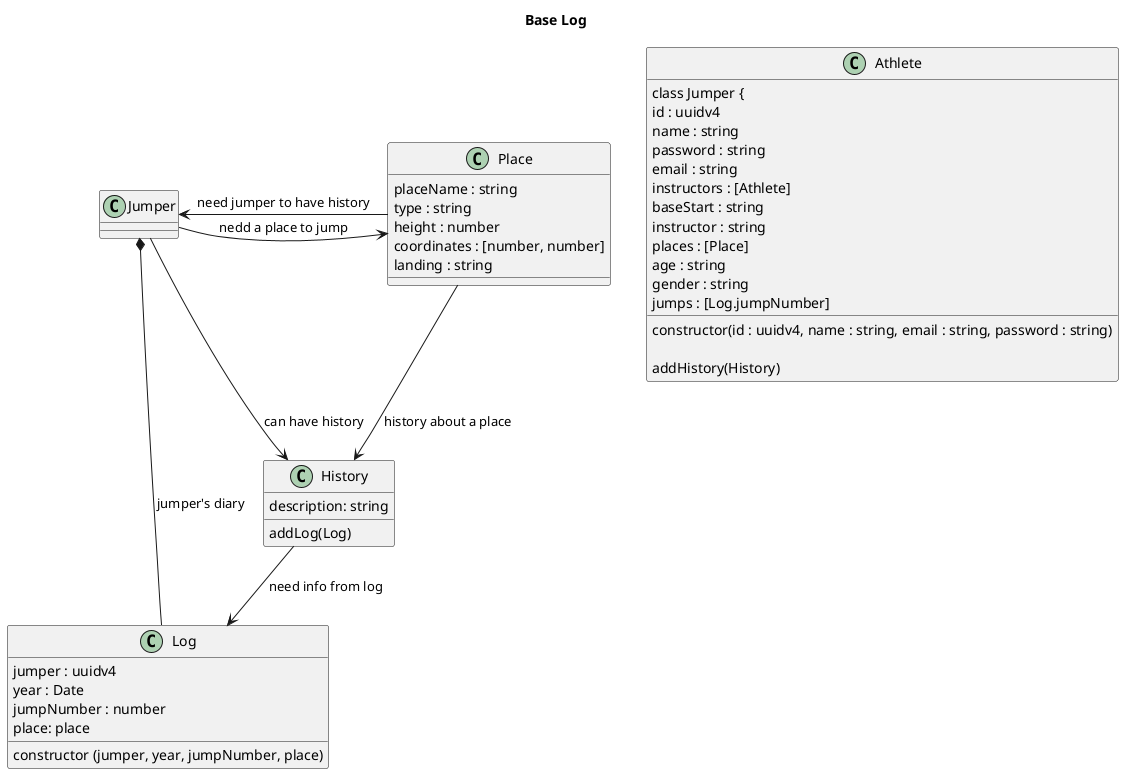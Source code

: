 @startuml Base Log
Title Base Log

class Athlete {
class Jumper {
id : uuidv4
name : string
password : string
email : string
instructors : [Athlete]
baseStart : string
instructor : string
places : [Place]
age : string
gender : string
jumps : [Log.jumpNumber]

constructor(id : uuidv4, name : string, email : string, password : string)

' A jumper can have one or more histories
addHistory(History)
}

' Place is static, works on it's own
class Place {
placeName : string
type : string
height : number
coordinates : [number, number]
landing : string
}

' History is what goes to the timeline
class History {
description: string
' Instead of repeating the Log infos
addLog(Log)
}

class Log {
jumper : uuidv4
year : Date
' jumpNumber is a counter
jumpNumber : number
place: place

constructor (jumper, year, jumpNumber, place)
}

' Head *- Hand : composition
' Parent o-- IndependentChild : agregation
' Need --> Use : association

Jumper -> Place : nedd a place to jump
Jumper *- Log : jumper's diary
Jumper -> History : can have history

History --> Log : need info from log

Place -> Jumper : need jumper to have history
Place --> History : history about a place


@enduml



